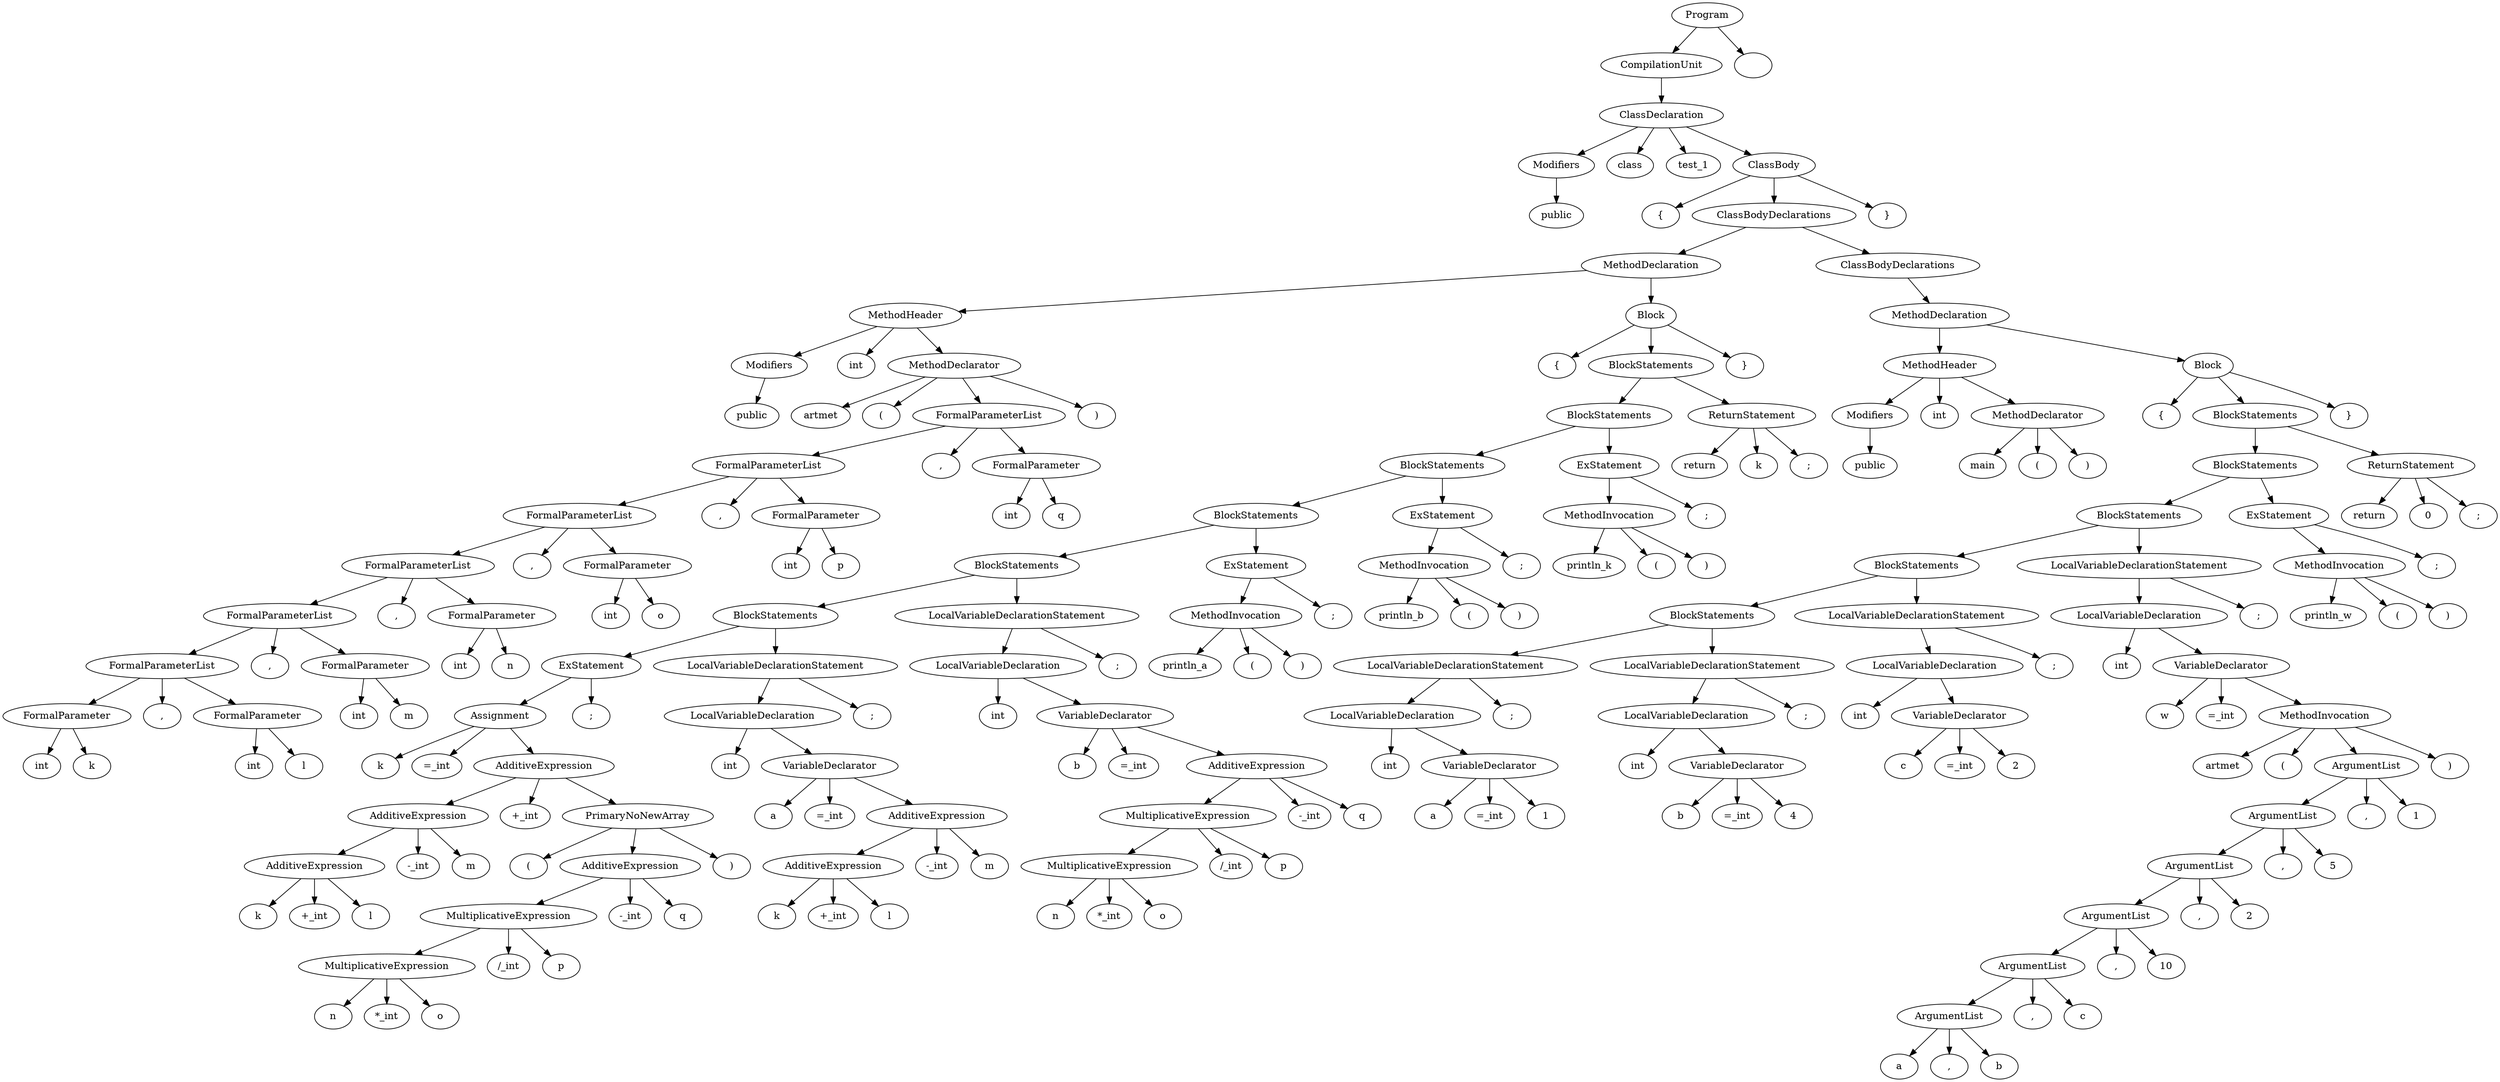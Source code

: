 digraph G {
n1 [label="public"]
n2 [label="Modifiers"]
n2->n1;
n3 [label="class"]
n4 [label="test_1"]
n5 [label="{"]
n6 [label="public"]
n7 [label="Modifiers"]
n7->n6;
n8 [label="int"]
n9 [label="artmet"]
n10 [label="("]
n11 [label="int"]
n12 [label="k"]
n13 [label="FormalParameter"]
n13->n12;
n13->n11;
n14 [label=","]
n15 [label="int"]
n16 [label="l"]
n17 [label="FormalParameter"]
n17->n16;
n17->n15;
n18 [label="FormalParameterList"]
n18->n17;
n18->n14;
n18->n13;
n19 [label=","]
n20 [label="int"]
n21 [label="m"]
n22 [label="FormalParameter"]
n22->n21;
n22->n20;
n23 [label="FormalParameterList"]
n23->n22;
n23->n19;
n23->n18;
n24 [label=","]
n25 [label="int"]
n26 [label="n"]
n27 [label="FormalParameter"]
n27->n26;
n27->n25;
n28 [label="FormalParameterList"]
n28->n27;
n28->n24;
n28->n23;
n29 [label=","]
n30 [label="int"]
n31 [label="o"]
n32 [label="FormalParameter"]
n32->n31;
n32->n30;
n33 [label="FormalParameterList"]
n33->n32;
n33->n29;
n33->n28;
n34 [label=","]
n35 [label="int"]
n36 [label="p"]
n37 [label="FormalParameter"]
n37->n36;
n37->n35;
n38 [label="FormalParameterList"]
n38->n37;
n38->n34;
n38->n33;
n39 [label=","]
n40 [label="int"]
n41 [label="q"]
n42 [label="FormalParameter"]
n42->n41;
n42->n40;
n43 [label="FormalParameterList"]
n43->n42;
n43->n39;
n43->n38;
n44 [label=")"]
n45 [label="MethodDeclarator"]
n45->n44;
n45->n43;
n45->n10;
n45->n9;
n46 [label="MethodHeader"]
n46->n45;
n46->n8;
n46->n7;
n47 [label="{"]
n48 [label="k"]
n49 [label="=_int"]
n50 [label="k"]
n51 [label="+_int"]
n52 [label="l"]
n53 [label="AdditiveExpression"]
n53->n52;
n53->n51;
n53->n50;
n54 [label="-_int"]
n55 [label="m"]
n56 [label="AdditiveExpression"]
n56->n55;
n56->n54;
n56->n53;
n57 [label="+_int"]
n58 [label="("]
n59 [label="n"]
n60 [label="*_int"]
n61 [label="o"]
n62 [label="MultiplicativeExpression"]
n62->n61;
n62->n60;
n62->n59;
n63 [label="/_int"]
n64 [label="p"]
n65 [label="MultiplicativeExpression"]
n65->n64;
n65->n63;
n65->n62;
n66 [label="-_int"]
n67 [label="q"]
n68 [label="AdditiveExpression"]
n68->n67;
n68->n66;
n68->n65;
n69 [label=")"]
n70 [label="PrimaryNoNewArray"]
n70->n69;
n70->n68;
n70->n58;
n71 [label="AdditiveExpression"]
n71->n70;
n71->n57;
n71->n56;
n72 [label="Assignment"]
n72->n71;
n72->n49;
n72->n48;
n73 [label=";"]
n74 [label="ExStatement"]
n74->n73;
n74->n72;
n75 [label="int"]
n76 [label="a"]
n77 [label="=_int"]
n78 [label="k"]
n79 [label="+_int"]
n80 [label="l"]
n81 [label="AdditiveExpression"]
n81->n80;
n81->n79;
n81->n78;
n82 [label="-_int"]
n83 [label="m"]
n84 [label="AdditiveExpression"]
n84->n83;
n84->n82;
n84->n81;
n85 [label="VariableDeclarator"]
n85->n84;
n85->n77;
n85->n76;
n86 [label="LocalVariableDeclaration"]
n86->n85;
n86->n75;
n87 [label=";"]
n88 [label="LocalVariableDeclarationStatement"]
n88->n87;
n88->n86;
n89 [label="BlockStatements"]
n89->n88;
n89->n74;
n90 [label="int"]
n91 [label="b"]
n92 [label="=_int"]
n93 [label="n"]
n94 [label="*_int"]
n95 [label="o"]
n96 [label="MultiplicativeExpression"]
n96->n95;
n96->n94;
n96->n93;
n97 [label="/_int"]
n98 [label="p"]
n99 [label="MultiplicativeExpression"]
n99->n98;
n99->n97;
n99->n96;
n100 [label="-_int"]
n101 [label="q"]
n102 [label="AdditiveExpression"]
n102->n101;
n102->n100;
n102->n99;
n103 [label="VariableDeclarator"]
n103->n102;
n103->n92;
n103->n91;
n104 [label="LocalVariableDeclaration"]
n104->n103;
n104->n90;
n105 [label=";"]
n106 [label="LocalVariableDeclarationStatement"]
n106->n105;
n106->n104;
n107 [label="BlockStatements"]
n107->n106;
n107->n89;
n108 [label="println_a"]
n109 [label="("]
n110 [label=")"]
n111 [label="MethodInvocation"]
n111->n110;
n111->n109;
n111->n108;
n112 [label=";"]
n113 [label="ExStatement"]
n113->n112;
n113->n111;
n114 [label="BlockStatements"]
n114->n113;
n114->n107;
n115 [label="println_b"]
n116 [label="("]
n117 [label=")"]
n118 [label="MethodInvocation"]
n118->n117;
n118->n116;
n118->n115;
n119 [label=";"]
n120 [label="ExStatement"]
n120->n119;
n120->n118;
n121 [label="BlockStatements"]
n121->n120;
n121->n114;
n122 [label="println_k"]
n123 [label="("]
n124 [label=")"]
n125 [label="MethodInvocation"]
n125->n124;
n125->n123;
n125->n122;
n126 [label=";"]
n127 [label="ExStatement"]
n127->n126;
n127->n125;
n128 [label="BlockStatements"]
n128->n127;
n128->n121;
n129 [label="return"]
n130 [label="k"]
n131 [label=";"]
n132 [label="ReturnStatement"]
n132->n131;
n132->n130;
n132->n129;
n133 [label="BlockStatements"]
n133->n132;
n133->n128;
n134 [label="}"]
n135 [label="Block"]
n135->n134;
n135->n133;
n135->n47;
n136 [label="MethodDeclaration"]
n136->n135;
n136->n46;
n137 [label="public"]
n138 [label="Modifiers"]
n138->n137;
n139 [label="int"]
n140 [label="main"]
n141 [label="("]
n142 [label=")"]
n143 [label="MethodDeclarator"]
n143->n142;
n143->n141;
n143->n140;
n144 [label="MethodHeader"]
n144->n143;
n144->n139;
n144->n138;
n145 [label="{"]
n146 [label="int"]
n147 [label="a"]
n148 [label="=_int"]
n149 [label="1"]
n150 [label="VariableDeclarator"]
n150->n149;
n150->n148;
n150->n147;
n151 [label="LocalVariableDeclaration"]
n151->n150;
n151->n146;
n152 [label=";"]
n153 [label="LocalVariableDeclarationStatement"]
n153->n152;
n153->n151;
n154 [label="int"]
n155 [label="b"]
n156 [label="=_int"]
n157 [label="4"]
n158 [label="VariableDeclarator"]
n158->n157;
n158->n156;
n158->n155;
n159 [label="LocalVariableDeclaration"]
n159->n158;
n159->n154;
n160 [label=";"]
n161 [label="LocalVariableDeclarationStatement"]
n161->n160;
n161->n159;
n162 [label="BlockStatements"]
n162->n161;
n162->n153;
n163 [label="int"]
n164 [label="c"]
n165 [label="=_int"]
n166 [label="2"]
n167 [label="VariableDeclarator"]
n167->n166;
n167->n165;
n167->n164;
n168 [label="LocalVariableDeclaration"]
n168->n167;
n168->n163;
n169 [label=";"]
n170 [label="LocalVariableDeclarationStatement"]
n170->n169;
n170->n168;
n171 [label="BlockStatements"]
n171->n170;
n171->n162;
n172 [label="int"]
n173 [label="w"]
n174 [label="=_int"]
n175 [label="artmet"]
n176 [label="("]
n177 [label="a"]
n178 [label=","]
n179 [label="b"]
n180 [label="ArgumentList"]
n180->n179;
n180->n178;
n180->n177;
n181 [label=","]
n182 [label="c"]
n183 [label="ArgumentList"]
n183->n182;
n183->n181;
n183->n180;
n184 [label=","]
n185 [label="10"]
n186 [label="ArgumentList"]
n186->n185;
n186->n184;
n186->n183;
n187 [label=","]
n188 [label="2"]
n189 [label="ArgumentList"]
n189->n188;
n189->n187;
n189->n186;
n190 [label=","]
n191 [label="5"]
n192 [label="ArgumentList"]
n192->n191;
n192->n190;
n192->n189;
n193 [label=","]
n194 [label="1"]
n195 [label="ArgumentList"]
n195->n194;
n195->n193;
n195->n192;
n196 [label=")"]
n197 [label="MethodInvocation"]
n197->n196;
n197->n195;
n197->n176;
n197->n175;
n198 [label="VariableDeclarator"]
n198->n197;
n198->n174;
n198->n173;
n199 [label="LocalVariableDeclaration"]
n199->n198;
n199->n172;
n200 [label=";"]
n201 [label="LocalVariableDeclarationStatement"]
n201->n200;
n201->n199;
n202 [label="BlockStatements"]
n202->n201;
n202->n171;
n203 [label="println_w"]
n204 [label="("]
n205 [label=")"]
n206 [label="MethodInvocation"]
n206->n205;
n206->n204;
n206->n203;
n207 [label=";"]
n208 [label="ExStatement"]
n208->n207;
n208->n206;
n209 [label="BlockStatements"]
n209->n208;
n209->n202;
n210 [label="return"]
n211 [label="0"]
n212 [label=";"]
n213 [label="ReturnStatement"]
n213->n212;
n213->n211;
n213->n210;
n214 [label="BlockStatements"]
n214->n213;
n214->n209;
n215 [label="}"]
n216 [label="Block"]
n216->n215;
n216->n214;
n216->n145;
n217 [label="MethodDeclaration"]
n217->n216;
n217->n144;
n218 [label="ClassBodyDeclarations"]
n218->n217;
n219 [label="ClassBodyDeclarations"]
n219->n218;
n219->n136;
n220 [label="}"]
n221 [label="ClassBody"]
n221->n220;
n221->n219;
n221->n5;
n222 [label="ClassDeclaration"]
n222->n221;
n222->n4;
n222->n3;
n222->n2;
n223 [label="CompilationUnit"]
n223->n222;
n224 [label="Program"]
n224->n225;
n224->n223;
n225 [label=""]
}
